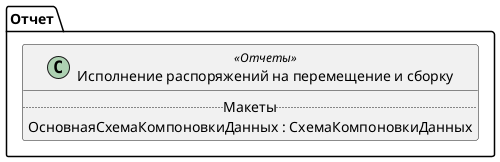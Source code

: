 ﻿@startuml ИсполнениеРаспоряженийНаПеремещениеСборку
'!include templates.wsd
'..\include templates.wsd
class Отчет.ИсполнениеРаспоряженийНаПеремещениеСборку as "Исполнение распоряжений на перемещение и сборку" <<Отчеты>>
{
..Макеты..
ОсновнаяСхемаКомпоновкиДанных : СхемаКомпоновкиДанных
}
@enduml
